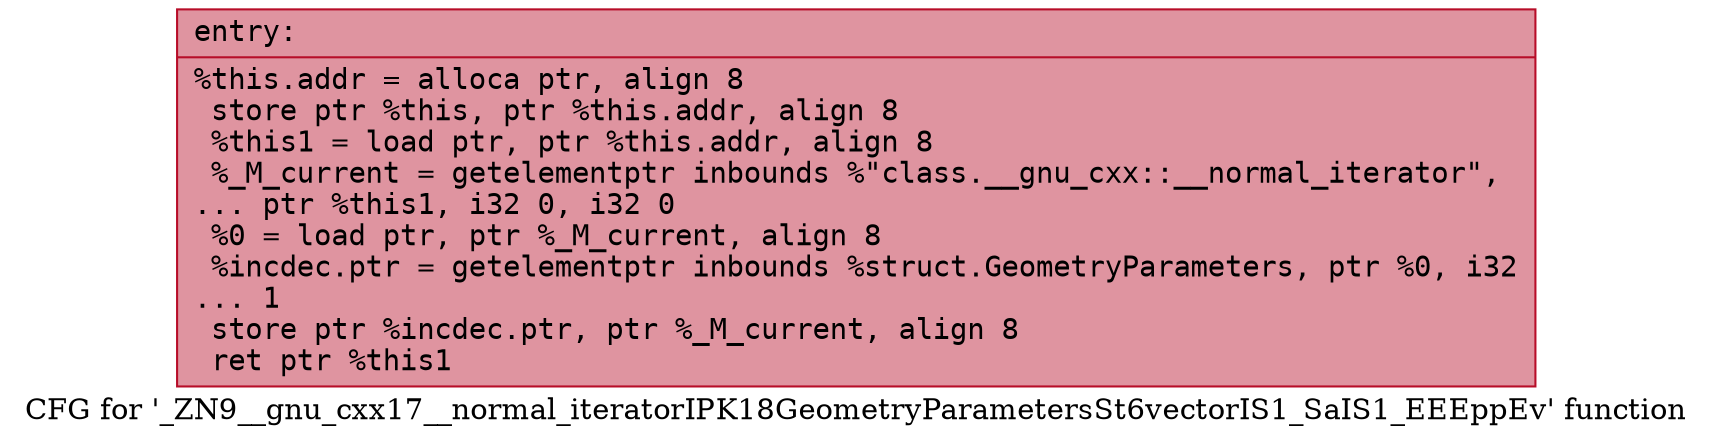 digraph "CFG for '_ZN9__gnu_cxx17__normal_iteratorIPK18GeometryParametersSt6vectorIS1_SaIS1_EEEppEv' function" {
	label="CFG for '_ZN9__gnu_cxx17__normal_iteratorIPK18GeometryParametersSt6vectorIS1_SaIS1_EEEppEv' function";

	Node0x5642719af830 [shape=record,color="#b70d28ff", style=filled, fillcolor="#b70d2870" fontname="Courier",label="{entry:\l|  %this.addr = alloca ptr, align 8\l  store ptr %this, ptr %this.addr, align 8\l  %this1 = load ptr, ptr %this.addr, align 8\l  %_M_current = getelementptr inbounds %\"class.__gnu_cxx::__normal_iterator\",\l... ptr %this1, i32 0, i32 0\l  %0 = load ptr, ptr %_M_current, align 8\l  %incdec.ptr = getelementptr inbounds %struct.GeometryParameters, ptr %0, i32\l... 1\l  store ptr %incdec.ptr, ptr %_M_current, align 8\l  ret ptr %this1\l}"];
}
